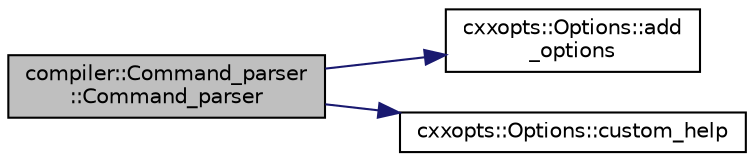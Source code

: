 digraph "compiler::Command_parser::Command_parser"
{
 // LATEX_PDF_SIZE
  edge [fontname="Helvetica",fontsize="10",labelfontname="Helvetica",labelfontsize="10"];
  node [fontname="Helvetica",fontsize="10",shape=record];
  rankdir="LR";
  Node1 [label="compiler::Command_parser\l::Command_parser",height=0.2,width=0.4,color="black", fillcolor="grey75", style="filled", fontcolor="black",tooltip="Construct a new Command_parser object."];
  Node1 -> Node2 [color="midnightblue",fontsize="10",style="solid",fontname="Helvetica"];
  Node2 [label="cxxopts::Options::add\l_options",height=0.2,width=0.4,color="black", fillcolor="white", style="filled",URL="$classcxxopts_1_1_options.html#a8c4fcf551295cde940a1a60012b3e9b6",tooltip=" "];
  Node1 -> Node3 [color="midnightblue",fontsize="10",style="solid",fontname="Helvetica"];
  Node3 [label="cxxopts::Options::custom_help",height=0.2,width=0.4,color="black", fillcolor="white", style="filled",URL="$classcxxopts_1_1_options.html#ad9b7503fbb631a4c30d949d4a7c317f6",tooltip=" "];
}
